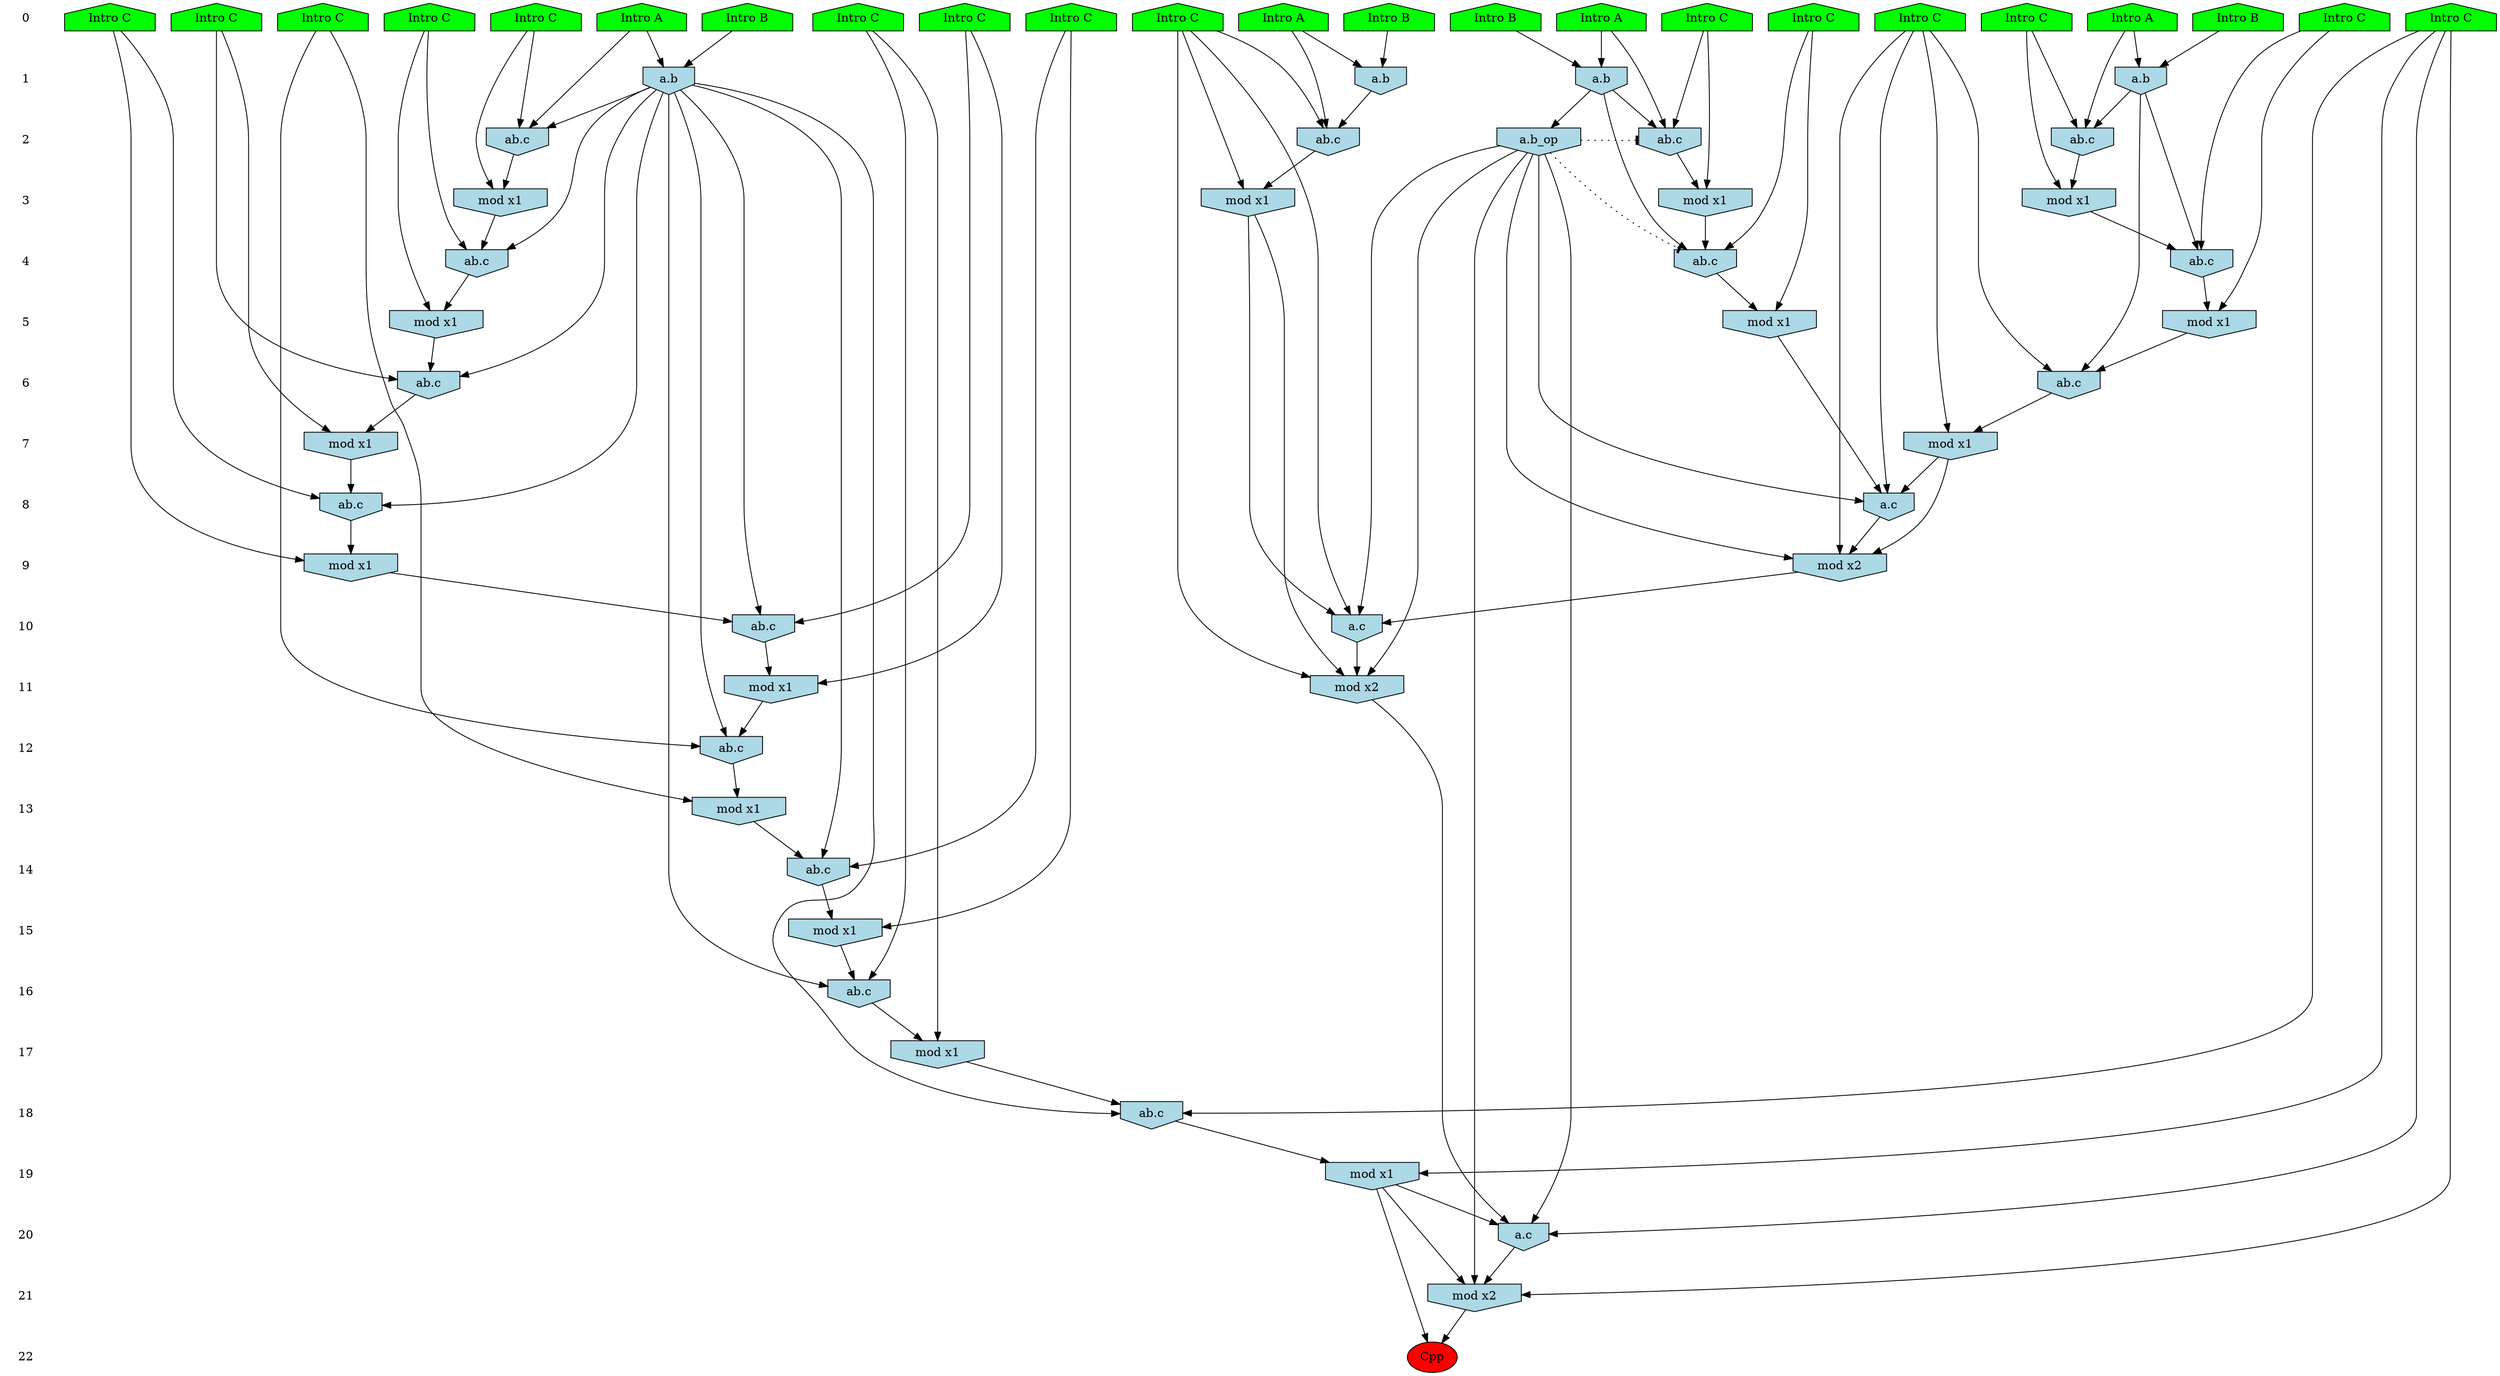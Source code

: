 /* Compression of 1 causal flows obtained in average at 2.064200E+01 t.u */
/* Compressed causal flows were: [3847] */
digraph G{
 ranksep=.5 ; 
{ rank = same ; "0" [shape=plaintext] ; node_1 [label ="Intro A", shape=house, style=filled, fillcolor=green] ;
node_2 [label ="Intro B", shape=house, style=filled, fillcolor=green] ;
node_3 [label ="Intro A", shape=house, style=filled, fillcolor=green] ;
node_4 [label ="Intro A", shape=house, style=filled, fillcolor=green] ;
node_5 [label ="Intro B", shape=house, style=filled, fillcolor=green] ;
node_6 [label ="Intro A", shape=house, style=filled, fillcolor=green] ;
node_7 [label ="Intro B", shape=house, style=filled, fillcolor=green] ;
node_8 [label ="Intro B", shape=house, style=filled, fillcolor=green] ;
node_9 [label ="Intro C", shape=house, style=filled, fillcolor=green] ;
node_10 [label ="Intro C", shape=house, style=filled, fillcolor=green] ;
node_11 [label ="Intro C", shape=house, style=filled, fillcolor=green] ;
node_12 [label ="Intro C", shape=house, style=filled, fillcolor=green] ;
node_13 [label ="Intro C", shape=house, style=filled, fillcolor=green] ;
node_14 [label ="Intro C", shape=house, style=filled, fillcolor=green] ;
node_15 [label ="Intro C", shape=house, style=filled, fillcolor=green] ;
node_16 [label ="Intro C", shape=house, style=filled, fillcolor=green] ;
node_17 [label ="Intro C", shape=house, style=filled, fillcolor=green] ;
node_18 [label ="Intro C", shape=house, style=filled, fillcolor=green] ;
node_19 [label ="Intro C", shape=house, style=filled, fillcolor=green] ;
node_20 [label ="Intro C", shape=house, style=filled, fillcolor=green] ;
node_21 [label ="Intro C", shape=house, style=filled, fillcolor=green] ;
node_22 [label ="Intro C", shape=house, style=filled, fillcolor=green] ;
node_23 [label ="Intro C", shape=house, style=filled, fillcolor=green] ;
}
{ rank = same ; "1" [shape=plaintext] ; node_24 [label="a.b", shape=invhouse, style=filled, fillcolor = lightblue] ;
node_28 [label="a.b", shape=invhouse, style=filled, fillcolor = lightblue] ;
node_32 [label="a.b", shape=invhouse, style=filled, fillcolor = lightblue] ;
node_38 [label="a.b", shape=invhouse, style=filled, fillcolor = lightblue] ;
}
{ rank = same ; "2" [shape=plaintext] ; node_25 [label="ab.c", shape=invhouse, style=filled, fillcolor = lightblue] ;
node_29 [label="ab.c", shape=invhouse, style=filled, fillcolor = lightblue] ;
node_34 [label="ab.c", shape=invhouse, style=filled, fillcolor = lightblue] ;
node_40 [label="ab.c", shape=invhouse, style=filled, fillcolor = lightblue] ;
node_46 [label="a.b_op", shape=invhouse, style=filled, fillcolor = lightblue] ;
}
{ rank = same ; "3" [shape=plaintext] ; node_26 [label="mod x1", shape=invhouse, style=filled, fillcolor = lightblue] ;
node_30 [label="mod x1", shape=invhouse, style=filled, fillcolor = lightblue] ;
node_36 [label="mod x1", shape=invhouse, style=filled, fillcolor = lightblue] ;
node_42 [label="mod x1", shape=invhouse, style=filled, fillcolor = lightblue] ;
}
{ rank = same ; "4" [shape=plaintext] ; node_27 [label="ab.c", shape=invhouse, style=filled, fillcolor = lightblue] ;
node_33 [label="ab.c", shape=invhouse, style=filled, fillcolor = lightblue] ;
node_45 [label="ab.c", shape=invhouse, style=filled, fillcolor = lightblue] ;
}
{ rank = same ; "5" [shape=plaintext] ; node_31 [label="mod x1", shape=invhouse, style=filled, fillcolor = lightblue] ;
node_37 [label="mod x1", shape=invhouse, style=filled, fillcolor = lightblue] ;
node_47 [label="mod x1", shape=invhouse, style=filled, fillcolor = lightblue] ;
}
{ rank = same ; "6" [shape=plaintext] ; node_35 [label="ab.c", shape=invhouse, style=filled, fillcolor = lightblue] ;
node_39 [label="ab.c", shape=invhouse, style=filled, fillcolor = lightblue] ;
}
{ rank = same ; "7" [shape=plaintext] ; node_41 [label="mod x1", shape=invhouse, style=filled, fillcolor = lightblue] ;
node_49 [label="mod x1", shape=invhouse, style=filled, fillcolor = lightblue] ;
}
{ rank = same ; "8" [shape=plaintext] ; node_43 [label="ab.c", shape=invhouse, style=filled, fillcolor = lightblue] ;
node_51 [label="a.c", shape=invhouse, style=filled, fillcolor = lightblue] ;
}
{ rank = same ; "9" [shape=plaintext] ; node_44 [label="mod x1", shape=invhouse, style=filled, fillcolor = lightblue] ;
node_52 [label="mod x2", shape=invhouse, style=filled, fillcolor = lightblue] ;
}
{ rank = same ; "10" [shape=plaintext] ; node_48 [label="ab.c", shape=invhouse, style=filled, fillcolor = lightblue] ;
node_61 [label="a.c", shape=invhouse, style=filled, fillcolor = lightblue] ;
}
{ rank = same ; "11" [shape=plaintext] ; node_50 [label="mod x1", shape=invhouse, style=filled, fillcolor = lightblue] ;
node_62 [label="mod x2", shape=invhouse, style=filled, fillcolor = lightblue] ;
}
{ rank = same ; "12" [shape=plaintext] ; node_53 [label="ab.c", shape=invhouse, style=filled, fillcolor = lightblue] ;
}
{ rank = same ; "13" [shape=plaintext] ; node_54 [label="mod x1", shape=invhouse, style=filled, fillcolor = lightblue] ;
}
{ rank = same ; "14" [shape=plaintext] ; node_55 [label="ab.c", shape=invhouse, style=filled, fillcolor = lightblue] ;
}
{ rank = same ; "15" [shape=plaintext] ; node_56 [label="mod x1", shape=invhouse, style=filled, fillcolor = lightblue] ;
}
{ rank = same ; "16" [shape=plaintext] ; node_57 [label="ab.c", shape=invhouse, style=filled, fillcolor = lightblue] ;
}
{ rank = same ; "17" [shape=plaintext] ; node_58 [label="mod x1", shape=invhouse, style=filled, fillcolor = lightblue] ;
}
{ rank = same ; "18" [shape=plaintext] ; node_59 [label="ab.c", shape=invhouse, style=filled, fillcolor = lightblue] ;
}
{ rank = same ; "19" [shape=plaintext] ; node_60 [label="mod x1", shape=invhouse, style=filled, fillcolor = lightblue] ;
}
{ rank = same ; "20" [shape=plaintext] ; node_63 [label="a.c", shape=invhouse, style=filled, fillcolor = lightblue] ;
}
{ rank = same ; "21" [shape=plaintext] ; node_64 [label="mod x2", shape=invhouse, style=filled, fillcolor = lightblue] ;
}
{ rank = same ; "22" [shape=plaintext] ; node_65 [label ="Cpp", style=filled, fillcolor=red] ;
}
"0" -> "1" [style="invis"]; 
"1" -> "2" [style="invis"]; 
"2" -> "3" [style="invis"]; 
"3" -> "4" [style="invis"]; 
"4" -> "5" [style="invis"]; 
"5" -> "6" [style="invis"]; 
"6" -> "7" [style="invis"]; 
"7" -> "8" [style="invis"]; 
"8" -> "9" [style="invis"]; 
"9" -> "10" [style="invis"]; 
"10" -> "11" [style="invis"]; 
"11" -> "12" [style="invis"]; 
"12" -> "13" [style="invis"]; 
"13" -> "14" [style="invis"]; 
"14" -> "15" [style="invis"]; 
"15" -> "16" [style="invis"]; 
"16" -> "17" [style="invis"]; 
"17" -> "18" [style="invis"]; 
"18" -> "19" [style="invis"]; 
"19" -> "20" [style="invis"]; 
"20" -> "21" [style="invis"]; 
"21" -> "22" [style="invis"]; 
node_1 -> node_24
node_2 -> node_24
node_1 -> node_25
node_22 -> node_25
node_24 -> node_25
node_22 -> node_26
node_25 -> node_26
node_11 -> node_27
node_24 -> node_27
node_26 -> node_27
node_3 -> node_28
node_8 -> node_28
node_3 -> node_29
node_15 -> node_29
node_28 -> node_29
node_15 -> node_30
node_29 -> node_30
node_11 -> node_31
node_27 -> node_31
node_5 -> node_32
node_6 -> node_32
node_18 -> node_33
node_28 -> node_33
node_30 -> node_33
node_6 -> node_34
node_16 -> node_34
node_32 -> node_34
node_14 -> node_35
node_24 -> node_35
node_31 -> node_35
node_16 -> node_36
node_34 -> node_36
node_18 -> node_37
node_33 -> node_37
node_4 -> node_38
node_7 -> node_38
node_20 -> node_39
node_28 -> node_39
node_37 -> node_39
node_4 -> node_40
node_23 -> node_40
node_38 -> node_40
node_20 -> node_41
node_39 -> node_41
node_23 -> node_42
node_40 -> node_42
node_13 -> node_43
node_28 -> node_43
node_41 -> node_43
node_13 -> node_44
node_43 -> node_44
node_19 -> node_45
node_38 -> node_45
node_42 -> node_45
node_38 -> node_46
node_19 -> node_47
node_45 -> node_47
node_17 -> node_48
node_28 -> node_48
node_44 -> node_48
node_14 -> node_49
node_35 -> node_49
node_17 -> node_50
node_48 -> node_50
node_14 -> node_51
node_46 -> node_51
node_47 -> node_51
node_49 -> node_51
node_14 -> node_52
node_46 -> node_52
node_49 -> node_52
node_51 -> node_52
node_12 -> node_53
node_28 -> node_53
node_50 -> node_53
node_12 -> node_54
node_53 -> node_54
node_9 -> node_55
node_28 -> node_55
node_54 -> node_55
node_9 -> node_56
node_55 -> node_56
node_21 -> node_57
node_28 -> node_57
node_56 -> node_57
node_21 -> node_58
node_57 -> node_58
node_10 -> node_59
node_28 -> node_59
node_58 -> node_59
node_10 -> node_60
node_59 -> node_60
node_16 -> node_61
node_36 -> node_61
node_46 -> node_61
node_52 -> node_61
node_16 -> node_62
node_36 -> node_62
node_46 -> node_62
node_61 -> node_62
node_10 -> node_63
node_46 -> node_63
node_60 -> node_63
node_62 -> node_63
node_10 -> node_64
node_46 -> node_64
node_60 -> node_64
node_63 -> node_64
node_60 -> node_65
node_64 -> node_65
node_46 -> node_45 [style=dotted, arrowhead = tee] 
node_46 -> node_40 [style=dotted, arrowhead = tee] 
}
/*
 Dot generation time: 0.000258
*/